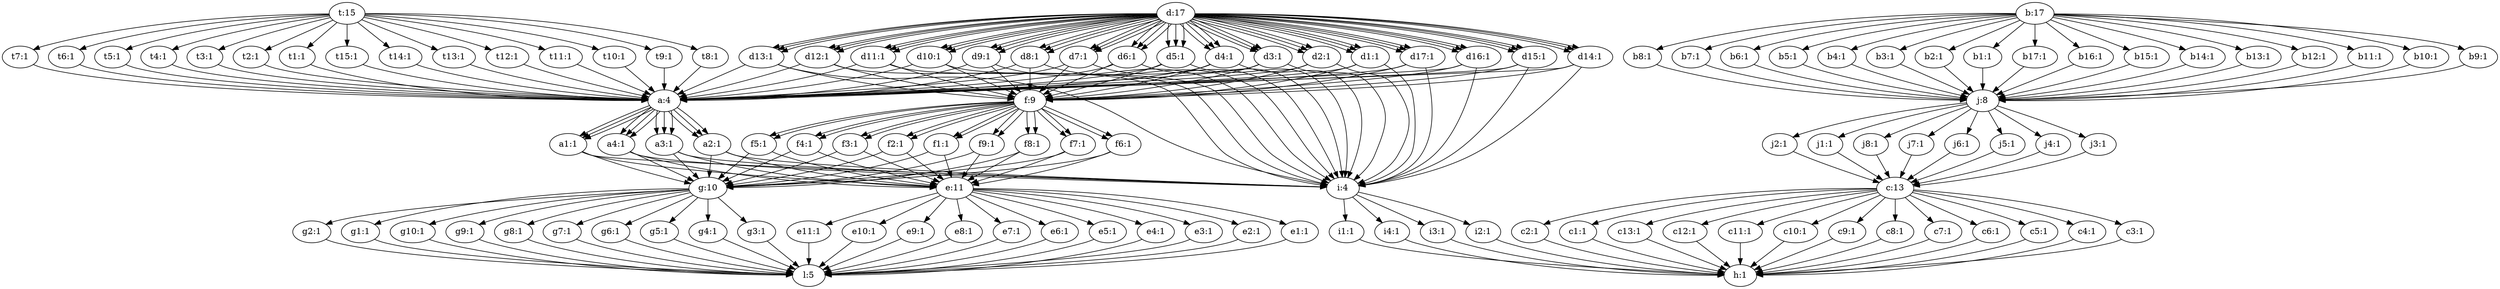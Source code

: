 digraph G {
  a4 [label="a4:1"];
  e6 [label="e6:1"];
  a3 [label="a3:1"];
  e5 [label="e5:1"];
  a2 [label="a2:1"];
  e4 [label="e4:1"];
  a1 [label="a1:1"];
  e3 [label="e3:1"];
  a4 [label="a4:1"];
  e2 [label="e2:1"];
  a3 [label="a3:1"];
  e1 [label="e1:1"];
  a2 [label="a2:1"];
  t15 [label="t15:1"];
  a1 [label="a1:1"];
  t14 [label="t14:1"];
  a4 [label="a4:1"];
  t13 [label="t13:1"];
  a3 [label="a3:1"];
  t12 [label="t12:1"];
  a2 [label="a2:1"];
  t11 [label="t11:1"];
  a1 [label="a1:1"];
  t10 [label="t10:1"];
  g10 [label="g10:1"];
  t9 [label="t9:1"];
  g9 [label="g9:1"];
  t8 [label="t8:1"];
  g8 [label="g8:1"];
  t7 [label="t7:1"];
  g7 [label="g7:1"];
  t6 [label="t6:1"];
  g6 [label="g6:1"];
  t5 [label="t5:1"];
  g5 [label="g5:1"];
  t4 [label="t4:1"];
  g4 [label="g4:1"];
  t3 [label="t3:1"];
  g3 [label="g3:1"];
  t2 [label="t2:1"];
  g2 [label="g2:1"];
  t1 [label="t1:1"];
  g1 [label="g1:1"];
  d17 [label="d17:1"];
  i4 [label="i4:1"];
  d16 [label="d16:1"];
  i3 [label="i3:1"];
  d15 [label="d15:1"];
  i2 [label="i2:1"];
  d14 [label="d14:1"];
  i1 [label="i1:1"];
  d13 [label="d13:1"];
  d12 [label="d12:1"];
  d11 [label="d11:1"];
  d10 [label="d10:1"];
  d9 [label="d9:1"];
  d8 [label="d8:1"];
  d7 [label="d7:1"];
  d6 [label="d6:1"];
  d5 [label="d5:1"];
  d4 [label="d4:1"];
  d3 [label="d3:1"];
  d2 [label="d2:1"];
  d1 [label="d1:1"];
  d17 [label="d17:1"];
  d16 [label="d16:1"];
  d15 [label="d15:1"];
  d14 [label="d14:1"];
  d13 [label="d13:1"];
  d12 [label="d12:1"];
  d11 [label="d11:1"];
  d10 [label="d10:1"];
  d9 [label="d9:1"];
  d8 [label="d8:1"];
  d7 [label="d7:1"];
  d6 [label="d6:1"];
  d5 [label="d5:1"];
  d4 [label="d4:1"];
  d3 [label="d3:1"];
  d2 [label="d2:1"];
  d1 [label="d1:1"];
  d17 [label="d17:1"];
  d16 [label="d16:1"];
  d15 [label="d15:1"];
  d14 [label="d14:1"];
  d13 [label="d13:1"];
  d12 [label="d12:1"];
  d11 [label="d11:1"];
  d10 [label="d10:1"];
  d9 [label="d9:1"];
  d8 [label="d8:1"];
  d7 [label="d7:1"];
  d6 [label="d6:1"];
  d5 [label="d5:1"];
  d4 [label="d4:1"];
  d3 [label="d3:1"];
  d2 [label="d2:1"];
  d1 [label="d1:1"];
  f9 [label="f9:1"];
  f8 [label="f8:1"];
  f7 [label="f7:1"];
  f6 [label="f6:1"];
  f5 [label="f5:1"];
  f4 [label="f4:1"];
  f3 [label="f3:1"];
  f2 [label="f2:1"];
  f1 [label="f1:1"];
  f9 [label="f9:1"];
  f8 [label="f8:1"];
  f7 [label="f7:1"];
  f6 [label="f6:1"];
  f5 [label="f5:1"];
  f4 [label="f4:1"];
  f3 [label="f3:1"];
  f2 [label="f2:1"];
  f1 [label="f1:1"];
  c13 [label="c13:1"];
  c12 [label="c12:1"];
  c11 [label="c11:1"];
  c10 [label="c10:1"];
  c9 [label="c9:1"];
  c8 [label="c8:1"];
  c7 [label="c7:1"];
  c6 [label="c6:1"];
  c5 [label="c5:1"];
  c4 [label="c4:1"];
  c3 [label="c3:1"];
  c2 [label="c2:1"];
  c1 [label="c1:1"];
  b17 [label="b17:1"];
  b16 [label="b16:1"];
  b15 [label="b15:1"];
  b14 [label="b14:1"];
  b13 [label="b13:1"];
  b12 [label="b12:1"];
  b11 [label="b11:1"];
  b10 [label="b10:1"];
  b9 [label="b9:1"];
  e [label="e:11"];
  b8 [label="b8:1"];
  i [label="i:4"];
  b7 [label="b7:1"];
  g [label="g:10"];
  b6 [label="b6:1"];
  a [label="a:4"];
  b5 [label="b5:1"];
  j [label="j:8"];
  b4 [label="b4:1"];
  b [label="b:17"];
  b3 [label="b3:1"];
  h [label="h:1"];
  b2 [label="b2:1"];
  c [label="c:13"];
  b1 [label="b1:1"];
  f [label="f:9"];
  j8 [label="j8:1"];
  d [label="d:17"];
  j7 [label="j7:1"];
  l [label="l:5"];
  j6 [label="j6:1"];
  t [label="t:15"];
  j5 [label="j5:1"];
  e11 [label="e11:1"];
  j4 [label="j4:1"];
  e10 [label="e10:1"];
  j3 [label="j3:1"];
  e9 [label="e9:1"];
  j2 [label="j2:1"];
  e8 [label="e8:1"];
  j1 [label="j1:1"];
  e7 [label="e7:1"];
  
  
  a4 -> g;
  e6 -> l;
  a3 -> g;
  e5 -> l;
  a2 -> g;
  e4 -> l;
  a1 -> g;
  e3 -> l;
  a4 -> i;
  e2 -> l;
  a3 -> i;
  e1 -> l;
  a2 -> i;
  t15 -> a;
  a1 -> i;
  t14 -> a;
  a4 -> e;
  t13 -> a;
  a3 -> e;
  t12 -> a;
  a2 -> e;
  t11 -> a;
  a1 -> e;
  t10 -> a;
  g10 -> l;
  t9 -> a;
  g9 -> l;
  t8 -> a;
  g8 -> l;
  t7 -> a;
  g7 -> l;
  t6 -> a;
  g6 -> l;
  t5 -> a;
  g5 -> l;
  t4 -> a;
  g4 -> l;
  t3 -> a;
  g3 -> l;
  t2 -> a;
  g2 -> l;
  t1 -> a;
  g1 -> l;
  d17 -> f;
  i4 -> h;
  d16 -> f;
  i3 -> h;
  d15 -> f;
  i2 -> h;
  d14 -> f;
  i1 -> h;
  d13 -> f;
  d12 -> f;
  d11 -> f;
  d10 -> f;
  d9 -> f;
  d8 -> f;
  d7 -> f;
  d6 -> f;
  d5 -> f;
  d4 -> f;
  d3 -> f;
  d2 -> f;
  d1 -> f;
  d17 -> a;
  d16 -> a;
  d15 -> a;
  d14 -> a;
  d13 -> a;
  d12 -> a;
  d11 -> a;
  d10 -> a;
  d9 -> a;
  d8 -> a;
  d7 -> a;
  d6 -> a;
  d5 -> a;
  d4 -> a;
  d3 -> a;
  d2 -> a;
  d1 -> a;
  d17 -> i;
  d16 -> i;
  d15 -> i;
  d14 -> i;
  d13 -> i;
  d12 -> i;
  d11 -> i;
  d10 -> i;
  d9 -> i;
  d8 -> i;
  d7 -> i;
  d6 -> i;
  d5 -> i;
  d4 -> i;
  d3 -> i;
  d2 -> i;
  d1 -> i;
  f9 -> g;
  f8 -> g;
  f7 -> g;
  f6 -> g;
  f5 -> g;
  f4 -> g;
  f3 -> g;
  f2 -> g;
  f1 -> g;
  f9 -> e;
  f8 -> e;
  f7 -> e;
  f6 -> e;
  f5 -> e;
  f4 -> e;
  f3 -> e;
  f2 -> e;
  f1 -> e;
  c13 -> h;
  c12 -> h;
  c11 -> h;
  c10 -> h;
  c9 -> h;
  c8 -> h;
  c7 -> h;
  c6 -> h;
  c5 -> h;
  c4 -> h;
  c3 -> h;
  c2 -> h;
  c1 -> h;
  b17 -> j;
  b16 -> j;
  b15 -> j;
  b14 -> j;
  b13 -> j;
  b12 -> j;
  b11 -> j;
  b10 -> j;
  b9 -> j;
  e -> e11;
  e -> e10;
  e -> e9;
  e -> e8;
  e -> e7;
  e -> e6;
  e -> e5;
  e -> e4;
  e -> e3;
  e -> e2;
  e -> e1;
  b8 -> j;
  i -> i4;
  i -> i3;
  i -> i2;
  i -> i1;
  b7 -> j;
  g -> g10;
  g -> g9;
  g -> g8;
  g -> g7;
  g -> g6;
  g -> g5;
  g -> g4;
  g -> g3;
  g -> g2;
  g -> g1;
  b6 -> j;
  a -> a4;
  a -> a3;
  a -> a2;
  a -> a1;
  a -> a4;
  a -> a3;
  a -> a2;
  a -> a1;
  a -> a4;
  a -> a3;
  a -> a2;
  a -> a1;
  b5 -> j;
  j -> j8;
  j -> j7;
  j -> j6;
  j -> j5;
  j -> j4;
  j -> j3;
  j -> j2;
  j -> j1;
  b4 -> j;
  b -> b17;
  b -> b16;
  b -> b15;
  b -> b14;
  b -> b13;
  b -> b12;
  b -> b11;
  b -> b10;
  b -> b9;
  b -> b8;
  b -> b7;
  b -> b6;
  b -> b5;
  b -> b4;
  b -> b3;
  b -> b2;
  b -> b1;
  b3 -> j;
  b2 -> j;
  c -> c13;
  c -> c12;
  c -> c11;
  c -> c10;
  c -> c9;
  c -> c8;
  c -> c7;
  c -> c6;
  c -> c5;
  c -> c4;
  c -> c3;
  c -> c2;
  c -> c1;
  b1 -> j;
  f -> f9;
  f -> f8;
  f -> f7;
  f -> f6;
  f -> f5;
  f -> f4;
  f -> f3;
  f -> f2;
  f -> f1;
  f -> f9;
  f -> f8;
  f -> f7;
  f -> f6;
  f -> f5;
  f -> f4;
  f -> f3;
  f -> f2;
  f -> f1;
  j8 -> c;
  d -> d17;
  d -> d16;
  d -> d15;
  d -> d14;
  d -> d13;
  d -> d12;
  d -> d11;
  d -> d10;
  d -> d9;
  d -> d8;
  d -> d7;
  d -> d6;
  d -> d5;
  d -> d4;
  d -> d3;
  d -> d2;
  d -> d1;
  d -> d17;
  d -> d16;
  d -> d15;
  d -> d14;
  d -> d13;
  d -> d12;
  d -> d11;
  d -> d10;
  d -> d9;
  d -> d8;
  d -> d7;
  d -> d6;
  d -> d5;
  d -> d4;
  d -> d3;
  d -> d2;
  d -> d1;
  d -> d17;
  d -> d16;
  d -> d15;
  d -> d14;
  d -> d13;
  d -> d12;
  d -> d11;
  d -> d10;
  d -> d9;
  d -> d8;
  d -> d7;
  d -> d6;
  d -> d5;
  d -> d4;
  d -> d3;
  d -> d2;
  d -> d1;
  j7 -> c;
  j6 -> c;
  t -> t15;
  t -> t14;
  t -> t13;
  t -> t12;
  t -> t11;
  t -> t10;
  t -> t9;
  t -> t8;
  t -> t7;
  t -> t6;
  t -> t5;
  t -> t4;
  t -> t3;
  t -> t2;
  t -> t1;
  j5 -> c;
  e11 -> l;
  j4 -> c;
  e10 -> l;
  j3 -> c;
  e9 -> l;
  j2 -> c;
  e8 -> l;
  j1 -> c;
  e7 -> l;
  
  }